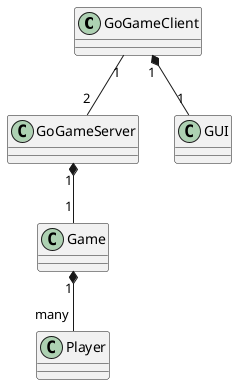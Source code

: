 @startuml

class GoGameClient
class Game
class GoGameServer
class GUI
class Player

GoGameClient "1" *-- "1" GUI
GoGameServer "1" *-- "1" Game

Game "1" *-- "many" Player
GoGameClient "1"--"2" GoGameServer

@enduml